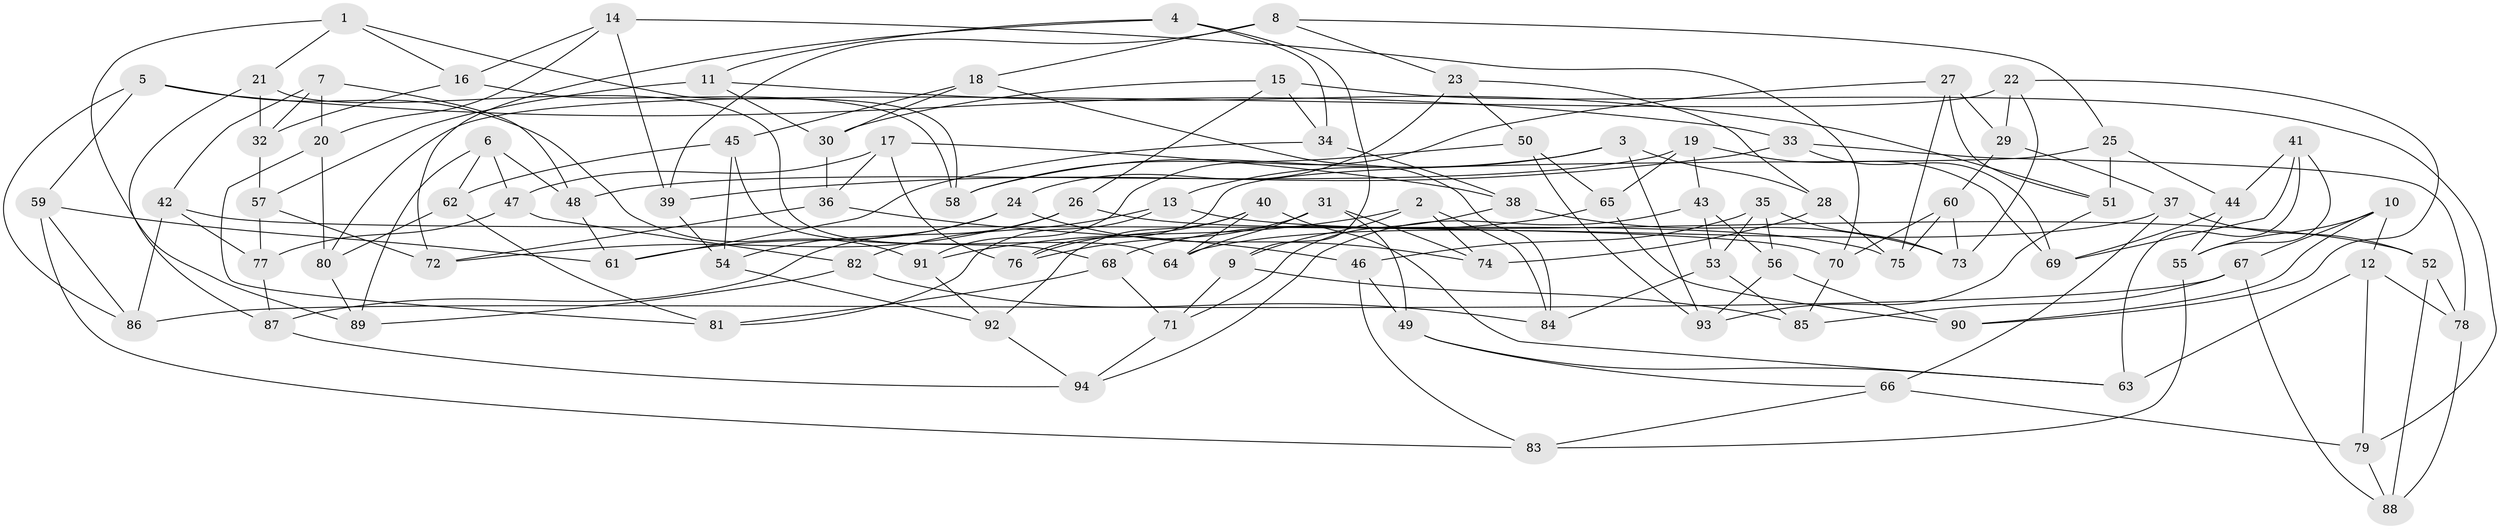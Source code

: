 // Generated by graph-tools (version 1.1) at 2025/37/03/09/25 02:37:57]
// undirected, 94 vertices, 188 edges
graph export_dot {
graph [start="1"]
  node [color=gray90,style=filled];
  1;
  2;
  3;
  4;
  5;
  6;
  7;
  8;
  9;
  10;
  11;
  12;
  13;
  14;
  15;
  16;
  17;
  18;
  19;
  20;
  21;
  22;
  23;
  24;
  25;
  26;
  27;
  28;
  29;
  30;
  31;
  32;
  33;
  34;
  35;
  36;
  37;
  38;
  39;
  40;
  41;
  42;
  43;
  44;
  45;
  46;
  47;
  48;
  49;
  50;
  51;
  52;
  53;
  54;
  55;
  56;
  57;
  58;
  59;
  60;
  61;
  62;
  63;
  64;
  65;
  66;
  67;
  68;
  69;
  70;
  71;
  72;
  73;
  74;
  75;
  76;
  77;
  78;
  79;
  80;
  81;
  82;
  83;
  84;
  85;
  86;
  87;
  88;
  89;
  90;
  91;
  92;
  93;
  94;
  1 -- 58;
  1 -- 16;
  1 -- 89;
  1 -- 21;
  2 -- 84;
  2 -- 9;
  2 -- 91;
  2 -- 74;
  3 -- 13;
  3 -- 28;
  3 -- 93;
  3 -- 58;
  4 -- 9;
  4 -- 11;
  4 -- 34;
  4 -- 72;
  5 -- 86;
  5 -- 33;
  5 -- 59;
  5 -- 91;
  6 -- 89;
  6 -- 62;
  6 -- 47;
  6 -- 48;
  7 -- 20;
  7 -- 48;
  7 -- 32;
  7 -- 42;
  8 -- 23;
  8 -- 39;
  8 -- 25;
  8 -- 18;
  9 -- 71;
  9 -- 85;
  10 -- 55;
  10 -- 67;
  10 -- 12;
  10 -- 90;
  11 -- 30;
  11 -- 51;
  11 -- 57;
  12 -- 63;
  12 -- 78;
  12 -- 79;
  13 -- 52;
  13 -- 82;
  13 -- 81;
  14 -- 16;
  14 -- 39;
  14 -- 20;
  14 -- 70;
  15 -- 79;
  15 -- 30;
  15 -- 34;
  15 -- 26;
  16 -- 58;
  16 -- 32;
  17 -- 47;
  17 -- 38;
  17 -- 76;
  17 -- 36;
  18 -- 45;
  18 -- 30;
  18 -- 84;
  19 -- 65;
  19 -- 69;
  19 -- 48;
  19 -- 43;
  20 -- 80;
  20 -- 81;
  21 -- 87;
  21 -- 64;
  21 -- 32;
  22 -- 73;
  22 -- 90;
  22 -- 29;
  22 -- 80;
  23 -- 50;
  23 -- 28;
  23 -- 24;
  24 -- 61;
  24 -- 54;
  24 -- 74;
  25 -- 44;
  25 -- 76;
  25 -- 51;
  26 -- 87;
  26 -- 72;
  26 -- 75;
  27 -- 51;
  27 -- 91;
  27 -- 75;
  27 -- 29;
  28 -- 74;
  28 -- 75;
  29 -- 37;
  29 -- 60;
  30 -- 36;
  31 -- 49;
  31 -- 74;
  31 -- 64;
  31 -- 76;
  32 -- 57;
  33 -- 69;
  33 -- 39;
  33 -- 78;
  34 -- 38;
  34 -- 61;
  35 -- 56;
  35 -- 73;
  35 -- 53;
  35 -- 46;
  36 -- 72;
  36 -- 46;
  37 -- 66;
  37 -- 52;
  37 -- 64;
  38 -- 71;
  38 -- 73;
  39 -- 54;
  40 -- 92;
  40 -- 64;
  40 -- 63;
  40 -- 76;
  41 -- 69;
  41 -- 44;
  41 -- 63;
  41 -- 55;
  42 -- 70;
  42 -- 86;
  42 -- 77;
  43 -- 56;
  43 -- 94;
  43 -- 53;
  44 -- 69;
  44 -- 55;
  45 -- 54;
  45 -- 62;
  45 -- 68;
  46 -- 83;
  46 -- 49;
  47 -- 77;
  47 -- 82;
  48 -- 61;
  49 -- 66;
  49 -- 63;
  50 -- 58;
  50 -- 65;
  50 -- 93;
  51 -- 93;
  52 -- 78;
  52 -- 88;
  53 -- 85;
  53 -- 84;
  54 -- 92;
  55 -- 83;
  56 -- 93;
  56 -- 90;
  57 -- 77;
  57 -- 72;
  59 -- 61;
  59 -- 83;
  59 -- 86;
  60 -- 75;
  60 -- 70;
  60 -- 73;
  62 -- 80;
  62 -- 81;
  65 -- 90;
  65 -- 68;
  66 -- 79;
  66 -- 83;
  67 -- 86;
  67 -- 85;
  67 -- 88;
  68 -- 71;
  68 -- 81;
  70 -- 85;
  71 -- 94;
  77 -- 87;
  78 -- 88;
  79 -- 88;
  80 -- 89;
  82 -- 89;
  82 -- 84;
  87 -- 94;
  91 -- 92;
  92 -- 94;
}
